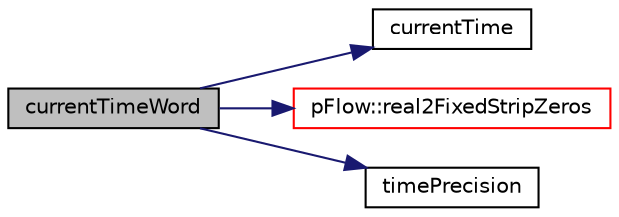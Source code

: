 digraph "currentTimeWord"
{
 // LATEX_PDF_SIZE
  edge [fontname="Helvetica",fontsize="10",labelfontname="Helvetica",labelfontsize="10"];
  node [fontname="Helvetica",fontsize="10",shape=record];
  rankdir="LR";
  Node1 [label="currentTimeWord",height=0.2,width=0.4,color="black", fillcolor="grey75", style="filled", fontcolor="black",tooltip=" "];
  Node1 -> Node2 [color="midnightblue",fontsize="10",style="solid",fontname="Helvetica"];
  Node2 [label="currentTime",height=0.2,width=0.4,color="black", fillcolor="white", style="filled",URL="$classpFlow_1_1timeControl.html#a476763249b99b131d7116430896cd44e",tooltip=" "];
  Node1 -> Node3 [color="midnightblue",fontsize="10",style="solid",fontname="Helvetica"];
  Node3 [label="pFlow::real2FixedStripZeros",height=0.2,width=0.4,color="red", fillcolor="white", style="filled",URL="$namespacepFlow.html#ae474b7f0286e7a2523932f39bddf03fd",tooltip="Convert to fixed point variable and remove zeros."];
  Node1 -> Node12 [color="midnightblue",fontsize="10",style="solid",fontname="Helvetica"];
  Node12 [label="timePrecision",height=0.2,width=0.4,color="black", fillcolor="white", style="filled",URL="$classpFlow_1_1timeControl.html#a6ee4bd223ce658eee969972435041347",tooltip=" "];
}
